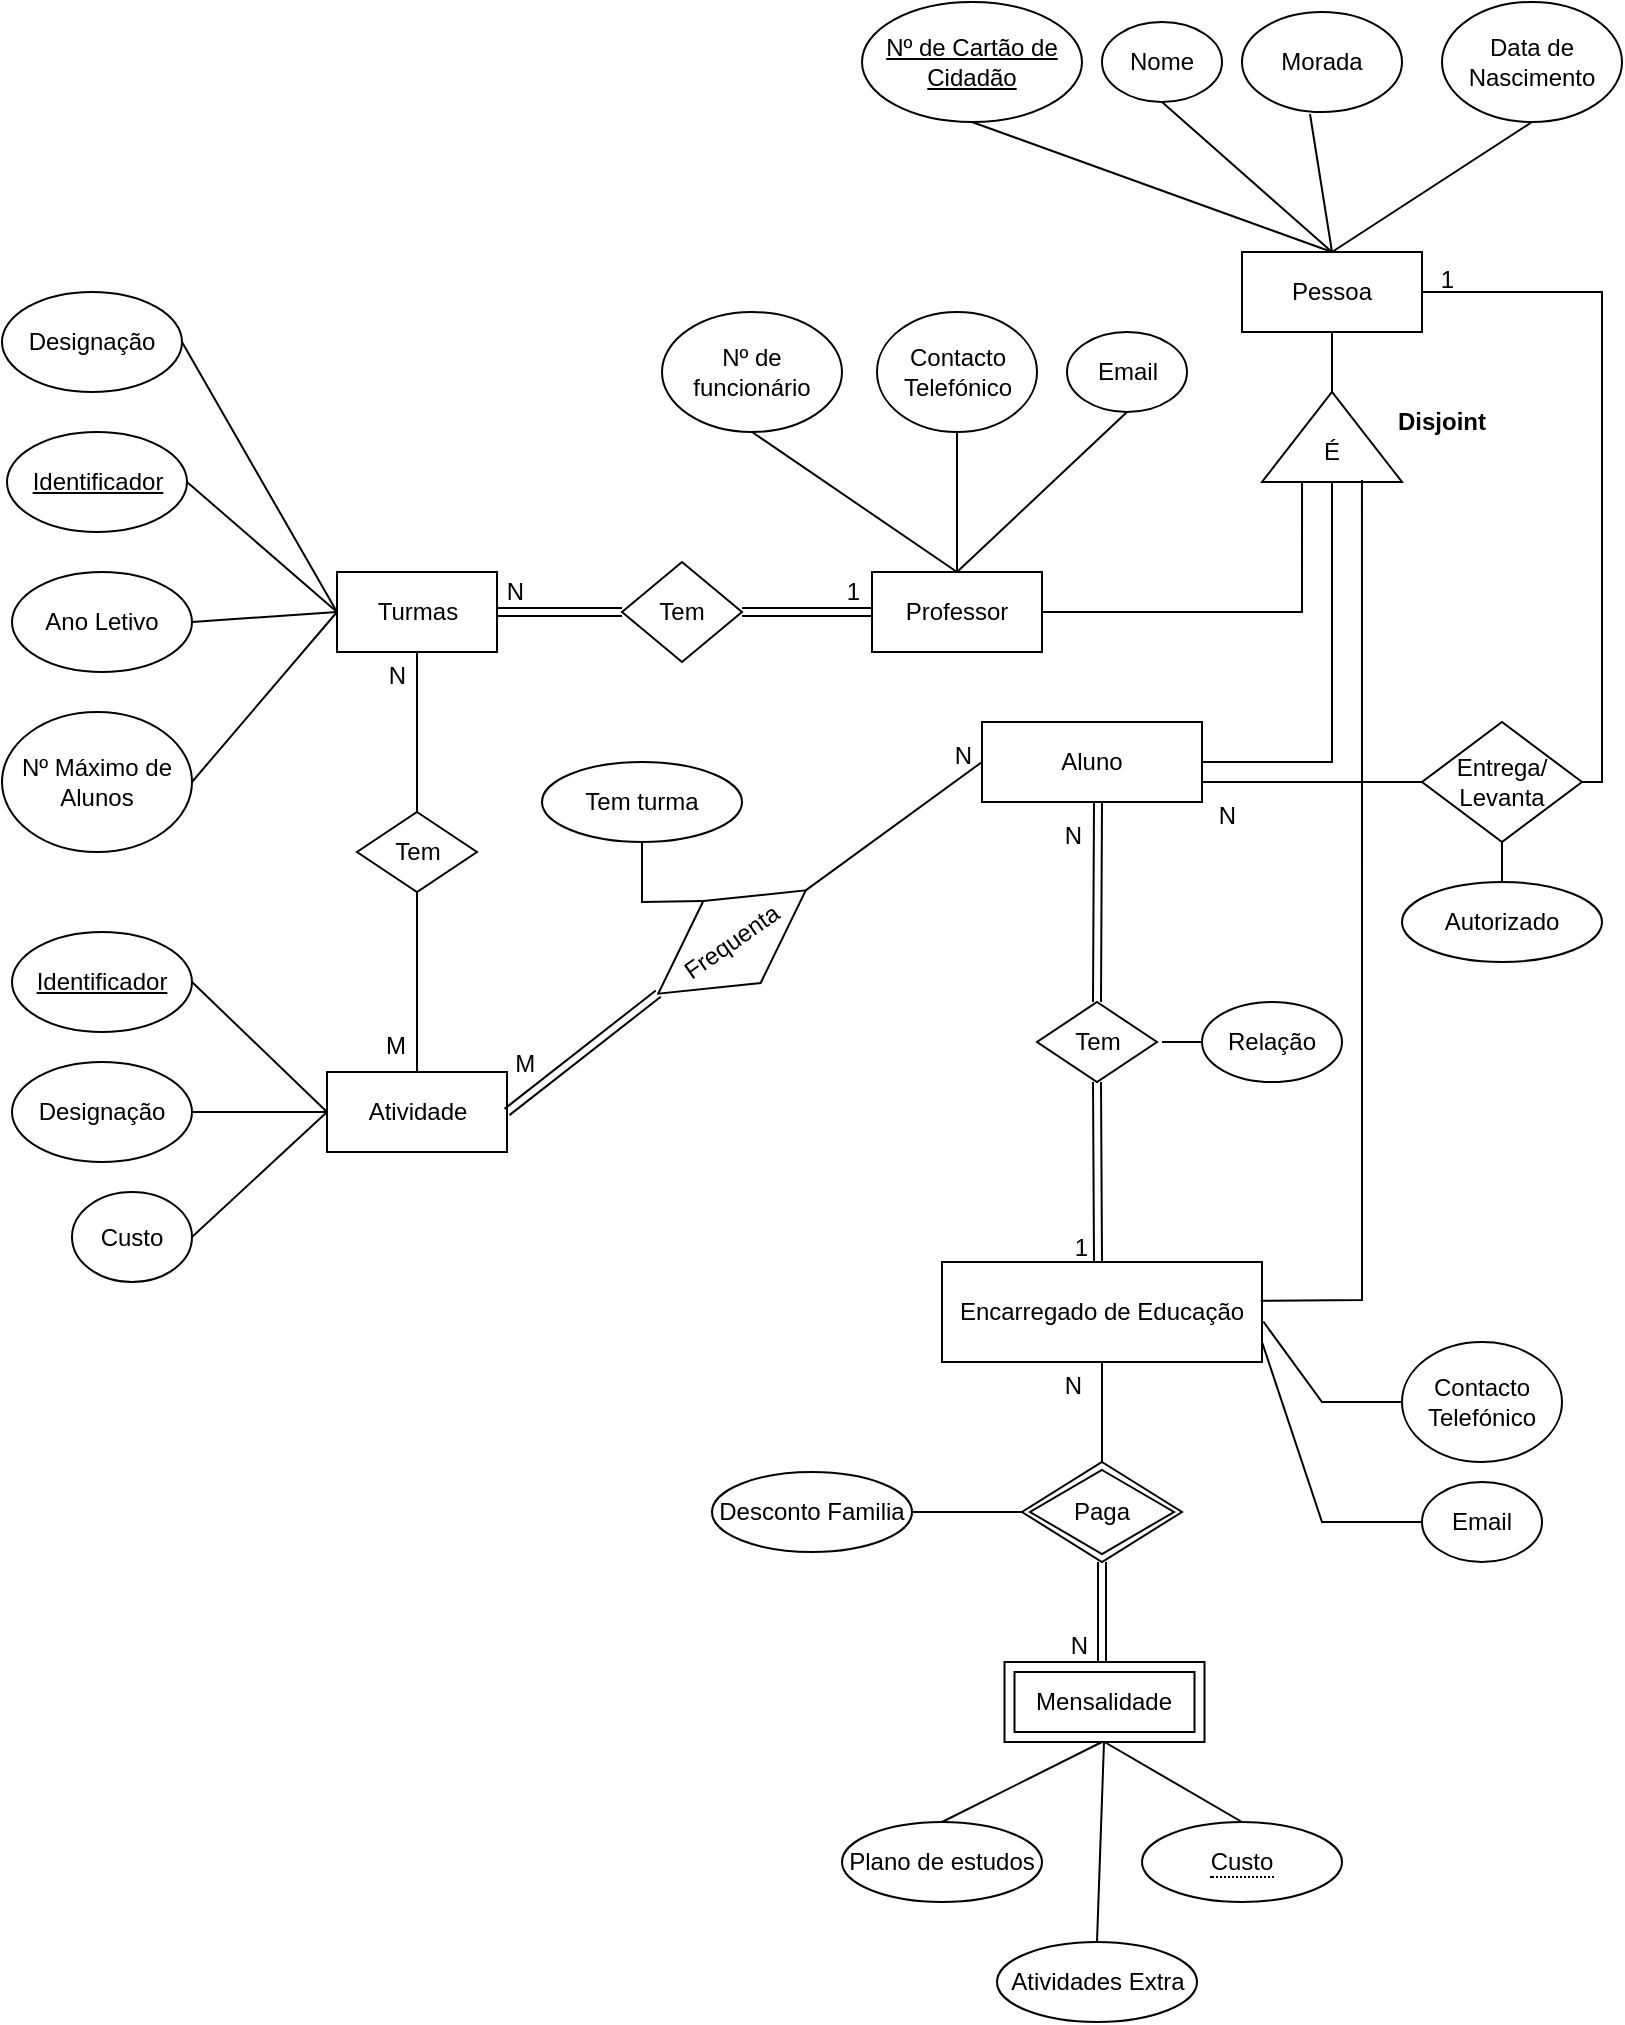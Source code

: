<mxfile version="17.2.4" type="google"><diagram id="OnoSHxU1XPL7rdx64dSv" name="Page-1"><mxGraphModel grid="1" page="1" gridSize="10" guides="1" tooltips="1" connect="1" arrows="1" fold="1" pageScale="1" pageWidth="850" pageHeight="1100" math="0" shadow="0"><root><mxCell id="0"/><mxCell id="1" parent="0"/><mxCell id="wzfatvafW-wbqRAE2F87-1" value="Turmas" style="rounded=0;whiteSpace=wrap;html=1;" vertex="1" parent="1"><mxGeometry x="187.5" y="295" width="80" height="40" as="geometry"/></mxCell><mxCell id="wzfatvafW-wbqRAE2F87-2" value="Ano Letivo" style="ellipse;whiteSpace=wrap;html=1;" vertex="1" parent="1"><mxGeometry x="25" y="295" width="90" height="50" as="geometry"/></mxCell><mxCell id="wzfatvafW-wbqRAE2F87-3" value="&lt;u&gt;Identificador&lt;/u&gt;" style="ellipse;whiteSpace=wrap;html=1;" vertex="1" parent="1"><mxGeometry x="22.5" y="225" width="90" height="50" as="geometry"/></mxCell><mxCell id="wzfatvafW-wbqRAE2F87-4" value="Designação" style="ellipse;whiteSpace=wrap;html=1;" vertex="1" parent="1"><mxGeometry x="20" y="155" width="90" height="50" as="geometry"/></mxCell><mxCell id="wzfatvafW-wbqRAE2F87-5" value="Nº Máximo de Alunos" style="ellipse;whiteSpace=wrap;html=1;" vertex="1" parent="1"><mxGeometry x="20" y="365" width="95" height="70" as="geometry"/></mxCell><mxCell id="wzfatvafW-wbqRAE2F87-6" value="" style="endArrow=none;html=1;rounded=0;exitX=1;exitY=0.5;exitDx=0;exitDy=0;entryX=0;entryY=0.5;entryDx=0;entryDy=0;" edge="1" parent="1" source="wzfatvafW-wbqRAE2F87-5" target="wzfatvafW-wbqRAE2F87-1"><mxGeometry relative="1" as="geometry"><mxPoint x="202.5" y="445" as="sourcePoint"/><mxPoint x="362.5" y="445" as="targetPoint"/></mxGeometry></mxCell><mxCell id="wzfatvafW-wbqRAE2F87-7" value="" style="endArrow=none;html=1;rounded=0;exitX=1;exitY=0.5;exitDx=0;exitDy=0;entryX=0;entryY=0.5;entryDx=0;entryDy=0;" edge="1" parent="1" source="wzfatvafW-wbqRAE2F87-2" target="wzfatvafW-wbqRAE2F87-1"><mxGeometry relative="1" as="geometry"><mxPoint x="152.5" y="455" as="sourcePoint"/><mxPoint x="312.5" y="455" as="targetPoint"/></mxGeometry></mxCell><mxCell id="wzfatvafW-wbqRAE2F87-8" value="" style="endArrow=none;html=1;rounded=0;exitX=1;exitY=0.5;exitDx=0;exitDy=0;entryX=0;entryY=0.5;entryDx=0;entryDy=0;" edge="1" parent="1" source="wzfatvafW-wbqRAE2F87-3" target="wzfatvafW-wbqRAE2F87-1"><mxGeometry relative="1" as="geometry"><mxPoint x="212.5" y="475" as="sourcePoint"/><mxPoint x="372.5" y="475" as="targetPoint"/></mxGeometry></mxCell><mxCell id="wzfatvafW-wbqRAE2F87-9" value="" style="endArrow=none;html=1;rounded=0;exitX=1;exitY=0.5;exitDx=0;exitDy=0;entryX=0;entryY=0.5;entryDx=0;entryDy=0;" edge="1" parent="1" source="wzfatvafW-wbqRAE2F87-4" target="wzfatvafW-wbqRAE2F87-1"><mxGeometry relative="1" as="geometry"><mxPoint x="222.5" y="485" as="sourcePoint"/><mxPoint x="382.5" y="485" as="targetPoint"/></mxGeometry></mxCell><mxCell id="gY44GSMluZBXVBEG5Nj5-1" value="Atividade" style="rounded=0;whiteSpace=wrap;html=1;" vertex="1" parent="1"><mxGeometry x="182.5" y="545" width="90" height="40" as="geometry"/></mxCell><mxCell id="gY44GSMluZBXVBEG5Nj5-2" value="&lt;u&gt;Identificador&lt;/u&gt;" style="ellipse;whiteSpace=wrap;html=1;" vertex="1" parent="1"><mxGeometry x="25" y="475" width="90" height="50" as="geometry"/></mxCell><mxCell id="gY44GSMluZBXVBEG5Nj5-3" value="Designação" style="ellipse;whiteSpace=wrap;html=1;" vertex="1" parent="1"><mxGeometry x="25" y="540" width="90" height="50" as="geometry"/></mxCell><mxCell id="gY44GSMluZBXVBEG5Nj5-4" value="Custo" style="ellipse;whiteSpace=wrap;html=1;" vertex="1" parent="1"><mxGeometry x="55" y="605" width="60" height="45" as="geometry"/></mxCell><mxCell id="gY44GSMluZBXVBEG5Nj5-5" value="" style="endArrow=none;html=1;rounded=0;exitX=1;exitY=0.5;exitDx=0;exitDy=0;entryX=0;entryY=0.5;entryDx=0;entryDy=0;" edge="1" parent="1" source="gY44GSMluZBXVBEG5Nj5-3" target="gY44GSMluZBXVBEG5Nj5-1"><mxGeometry relative="1" as="geometry"><mxPoint x="242.5" y="685" as="sourcePoint"/><mxPoint x="402.5" y="685" as="targetPoint"/></mxGeometry></mxCell><mxCell id="gY44GSMluZBXVBEG5Nj5-6" value="" style="endArrow=none;html=1;rounded=0;exitX=1;exitY=0.5;exitDx=0;exitDy=0;entryX=0;entryY=0.5;entryDx=0;entryDy=0;" edge="1" parent="1" source="gY44GSMluZBXVBEG5Nj5-4" target="gY44GSMluZBXVBEG5Nj5-1"><mxGeometry relative="1" as="geometry"><mxPoint x="182.5" y="665" as="sourcePoint"/><mxPoint x="342.5" y="665" as="targetPoint"/></mxGeometry></mxCell><mxCell id="gY44GSMluZBXVBEG5Nj5-7" value="" style="endArrow=none;html=1;rounded=0;exitX=1;exitY=0.5;exitDx=0;exitDy=0;entryX=0;entryY=0.5;entryDx=0;entryDy=0;" edge="1" parent="1" source="gY44GSMluZBXVBEG5Nj5-2" target="gY44GSMluZBXVBEG5Nj5-1"><mxGeometry relative="1" as="geometry"><mxPoint x="162.5" y="495" as="sourcePoint"/><mxPoint x="322.5" y="495" as="targetPoint"/></mxGeometry></mxCell><mxCell id="gY44GSMluZBXVBEG5Nj5-8" value="Aluno" style="rounded=0;whiteSpace=wrap;html=1;" vertex="1" parent="1"><mxGeometry x="510" y="370" width="110" height="40" as="geometry"/></mxCell><mxCell id="gY44GSMluZBXVBEG5Nj5-9" value="&lt;u&gt;Nº de Cartão de Cidadão&lt;/u&gt;" style="ellipse;whiteSpace=wrap;html=1;" vertex="1" parent="1"><mxGeometry x="450" y="10" width="110" height="60" as="geometry"/></mxCell><mxCell id="gY44GSMluZBXVBEG5Nj5-10" value="Morada" style="ellipse;whiteSpace=wrap;html=1;" vertex="1" parent="1"><mxGeometry x="640" y="15" width="80" height="50" as="geometry"/></mxCell><mxCell id="gY44GSMluZBXVBEG5Nj5-11" value="Data de Nascimento" style="ellipse;whiteSpace=wrap;html=1;" vertex="1" parent="1"><mxGeometry x="740" y="10" width="90" height="60" as="geometry"/></mxCell><mxCell id="gY44GSMluZBXVBEG5Nj5-15" value="Professor" style="rounded=0;whiteSpace=wrap;html=1;" vertex="1" parent="1"><mxGeometry x="455" y="295" width="85" height="40" as="geometry"/></mxCell><mxCell id="gY44GSMluZBXVBEG5Nj5-16" value="Nº de funcionário" style="ellipse;whiteSpace=wrap;html=1;" vertex="1" parent="1"><mxGeometry x="350" y="165" width="90" height="60" as="geometry"/></mxCell><mxCell id="gY44GSMluZBXVBEG5Nj5-17" value="Nome" style="ellipse;whiteSpace=wrap;html=1;" vertex="1" parent="1"><mxGeometry x="570" y="20" width="60" height="40" as="geometry"/></mxCell><mxCell id="gY44GSMluZBXVBEG5Nj5-21" value="Contacto Telefónico" style="ellipse;whiteSpace=wrap;html=1;" vertex="1" parent="1"><mxGeometry x="720" y="680" width="80" height="60" as="geometry"/></mxCell><mxCell id="gY44GSMluZBXVBEG5Nj5-22" value="Email" style="ellipse;whiteSpace=wrap;html=1;" vertex="1" parent="1"><mxGeometry x="730" y="750" width="60" height="40" as="geometry"/></mxCell><mxCell id="gY44GSMluZBXVBEG5Nj5-23" value="Pessoa" style="rounded=0;whiteSpace=wrap;html=1;" vertex="1" parent="1"><mxGeometry x="640" y="135" width="90" height="40" as="geometry"/></mxCell><mxCell id="gY44GSMluZBXVBEG5Nj5-24" value="" style="endArrow=none;html=1;rounded=0;exitX=0.5;exitY=0;exitDx=0;exitDy=0;entryX=0.5;entryY=1;entryDx=0;entryDy=0;" edge="1" parent="1" source="gY44GSMluZBXVBEG5Nj5-23" target="gY44GSMluZBXVBEG5Nj5-11"><mxGeometry relative="1" as="geometry"><mxPoint x="650" y="220" as="sourcePoint"/><mxPoint x="780" y="80" as="targetPoint"/></mxGeometry></mxCell><mxCell id="gY44GSMluZBXVBEG5Nj5-25" value="" style="endArrow=none;html=1;rounded=0;exitX=0.5;exitY=0;exitDx=0;exitDy=0;entryX=0.425;entryY=1.02;entryDx=0;entryDy=0;entryPerimeter=0;" edge="1" parent="1" source="gY44GSMluZBXVBEG5Nj5-23" target="gY44GSMluZBXVBEG5Nj5-10"><mxGeometry relative="1" as="geometry"><mxPoint x="510" y="280" as="sourcePoint"/><mxPoint x="670" y="280" as="targetPoint"/></mxGeometry></mxCell><mxCell id="gY44GSMluZBXVBEG5Nj5-26" value="" style="endArrow=none;html=1;rounded=0;exitX=0.5;exitY=0;exitDx=0;exitDy=0;entryX=0.5;entryY=1;entryDx=0;entryDy=0;" edge="1" parent="1" source="gY44GSMluZBXVBEG5Nj5-23" target="gY44GSMluZBXVBEG5Nj5-9"><mxGeometry relative="1" as="geometry"><mxPoint x="580" y="240" as="sourcePoint"/><mxPoint x="740" y="240" as="targetPoint"/></mxGeometry></mxCell><mxCell id="gY44GSMluZBXVBEG5Nj5-27" value="" style="endArrow=none;html=1;rounded=0;exitX=0.5;exitY=0;exitDx=0;exitDy=0;entryX=0.5;entryY=1;entryDx=0;entryDy=0;" edge="1" parent="1" source="gY44GSMluZBXVBEG5Nj5-23" target="gY44GSMluZBXVBEG5Nj5-17"><mxGeometry relative="1" as="geometry"><mxPoint x="560" y="250" as="sourcePoint"/><mxPoint x="720" y="250" as="targetPoint"/></mxGeometry></mxCell><mxCell id="gY44GSMluZBXVBEG5Nj5-28" value="Tem" style="shape=rhombus;perimeter=rhombusPerimeter;whiteSpace=wrap;html=1;align=center;" vertex="1" parent="1"><mxGeometry x="197.5" y="415" width="60" height="40" as="geometry"/></mxCell><mxCell id="gY44GSMluZBXVBEG5Nj5-29" value="" style="endArrow=none;html=1;rounded=0;exitX=0.5;exitY=1;exitDx=0;exitDy=0;entryX=0.5;entryY=0;entryDx=0;entryDy=0;" edge="1" parent="1" source="gY44GSMluZBXVBEG5Nj5-28" target="gY44GSMluZBXVBEG5Nj5-1"><mxGeometry relative="1" as="geometry"><mxPoint x="252.5" y="485" as="sourcePoint"/><mxPoint x="412.5" y="485" as="targetPoint"/></mxGeometry></mxCell><mxCell id="gY44GSMluZBXVBEG5Nj5-30" value="M" style="resizable=0;html=1;align=right;verticalAlign=bottom;" connectable="0" vertex="1" parent="gY44GSMluZBXVBEG5Nj5-29"><mxGeometry x="1" relative="1" as="geometry"><mxPoint x="-5" y="-5" as="offset"/></mxGeometry></mxCell><mxCell id="gY44GSMluZBXVBEG5Nj5-31" value="" style="endArrow=none;html=1;rounded=0;exitX=0.5;exitY=0;exitDx=0;exitDy=0;entryX=0.5;entryY=1;entryDx=0;entryDy=0;" edge="1" parent="1" source="gY44GSMluZBXVBEG5Nj5-28" target="wzfatvafW-wbqRAE2F87-1"><mxGeometry relative="1" as="geometry"><mxPoint x="262.5" y="415" as="sourcePoint"/><mxPoint x="422.5" y="415" as="targetPoint"/></mxGeometry></mxCell><mxCell id="gY44GSMluZBXVBEG5Nj5-32" value="N" style="resizable=0;html=1;align=right;verticalAlign=bottom;" connectable="0" vertex="1" parent="gY44GSMluZBXVBEG5Nj5-31"><mxGeometry x="1" relative="1" as="geometry"><mxPoint x="-5" y="20" as="offset"/></mxGeometry></mxCell><mxCell id="gY44GSMluZBXVBEG5Nj5-37" value="" style="group" connectable="0" vertex="1" parent="1"><mxGeometry x="650" y="205" width="70" height="45" as="geometry"/></mxCell><mxCell id="gY44GSMluZBXVBEG5Nj5-38" value="" style="group" connectable="0" vertex="1" parent="gY44GSMluZBXVBEG5Nj5-37"><mxGeometry width="70" height="45" as="geometry"/></mxCell><mxCell id="gY44GSMluZBXVBEG5Nj5-34" value="" style="verticalLabelPosition=bottom;verticalAlign=top;html=1;shape=mxgraph.basic.acute_triangle;dx=0.5;" vertex="1" parent="gY44GSMluZBXVBEG5Nj5-38"><mxGeometry width="70" height="45" as="geometry"/></mxCell><mxCell id="gY44GSMluZBXVBEG5Nj5-35" value="É" style="text;html=1;strokeColor=none;fillColor=none;align=center;verticalAlign=middle;whiteSpace=wrap;rounded=0;" vertex="1" parent="gY44GSMluZBXVBEG5Nj5-38"><mxGeometry x="14" y="19.996" width="42" height="19.286" as="geometry"/></mxCell><mxCell id="gY44GSMluZBXVBEG5Nj5-41" value="Encarregado de Educação" style="rounded=0;whiteSpace=wrap;html=1;" vertex="1" parent="1"><mxGeometry x="490" y="640" width="160" height="50" as="geometry"/></mxCell><mxCell id="gY44GSMluZBXVBEG5Nj5-42" value="" style="endArrow=none;html=1;rounded=0;exitX=1;exitY=0.5;exitDx=0;exitDy=0;entryX=0.286;entryY=1;entryDx=0;entryDy=0;entryPerimeter=0;" edge="1" parent="1" source="gY44GSMluZBXVBEG5Nj5-15" target="gY44GSMluZBXVBEG5Nj5-34"><mxGeometry relative="1" as="geometry"><mxPoint x="370" y="360" as="sourcePoint"/><mxPoint x="610" y="250" as="targetPoint"/><Array as="points"><mxPoint x="610" y="315"/><mxPoint x="670" y="315"/></Array></mxGeometry></mxCell><mxCell id="gY44GSMluZBXVBEG5Nj5-43" value="" style="endArrow=none;html=1;rounded=0;exitX=1;exitY=0.5;exitDx=0;exitDy=0;entryX=0.5;entryY=1;entryDx=0;entryDy=0;entryPerimeter=0;" edge="1" parent="1" source="gY44GSMluZBXVBEG5Nj5-8" target="gY44GSMluZBXVBEG5Nj5-34"><mxGeometry relative="1" as="geometry"><mxPoint x="490" y="590" as="sourcePoint"/><mxPoint x="650" y="590" as="targetPoint"/><Array as="points"><mxPoint x="685" y="390"/></Array></mxGeometry></mxCell><mxCell id="gY44GSMluZBXVBEG5Nj5-44" value="" style="endArrow=none;html=1;rounded=0;exitX=0.996;exitY=0.388;exitDx=0;exitDy=0;entryX=0.714;entryY=0.978;entryDx=0;entryDy=0;entryPerimeter=0;exitPerimeter=0;" edge="1" parent="1" source="gY44GSMluZBXVBEG5Nj5-41" target="gY44GSMluZBXVBEG5Nj5-34"><mxGeometry relative="1" as="geometry"><mxPoint x="530" y="630" as="sourcePoint"/><mxPoint x="690" y="630" as="targetPoint"/><Array as="points"><mxPoint x="700" y="659"/><mxPoint x="700" y="480"/></Array></mxGeometry></mxCell><mxCell id="gY44GSMluZBXVBEG5Nj5-45" value="" style="endArrow=none;html=1;rounded=0;exitX=0.5;exitY=1;exitDx=0;exitDy=0;entryX=0;entryY=0;entryDx=35;entryDy=0;entryPerimeter=0;" edge="1" parent="1" source="gY44GSMluZBXVBEG5Nj5-23" target="gY44GSMluZBXVBEG5Nj5-34"><mxGeometry relative="1" as="geometry"><mxPoint x="480" y="590" as="sourcePoint"/><mxPoint x="640" y="590" as="targetPoint"/></mxGeometry></mxCell><mxCell id="gY44GSMluZBXVBEG5Nj5-46" value="Frequenta" style="shape=rhombus;perimeter=rhombusPerimeter;whiteSpace=wrap;html=1;align=center;rotation=-35;" vertex="1" parent="1"><mxGeometry x="340" y="455" width="90" height="50" as="geometry"/></mxCell><mxCell id="gY44GSMluZBXVBEG5Nj5-47" value="Entrega/&lt;br&gt;Levanta" style="shape=rhombus;perimeter=rhombusPerimeter;whiteSpace=wrap;html=1;align=center;" vertex="1" parent="1"><mxGeometry x="730" y="370" width="80" height="60" as="geometry"/></mxCell><mxCell id="gY44GSMluZBXVBEG5Nj5-48" value="" style="endArrow=none;html=1;rounded=0;exitX=1;exitY=0.5;exitDx=0;exitDy=0;entryX=0;entryY=0.5;entryDx=0;entryDy=0;" edge="1" parent="1" source="gY44GSMluZBXVBEG5Nj5-46" target="gY44GSMluZBXVBEG5Nj5-8"><mxGeometry relative="1" as="geometry"><mxPoint x="390" y="500" as="sourcePoint"/><mxPoint x="550" y="500" as="targetPoint"/></mxGeometry></mxCell><mxCell id="gY44GSMluZBXVBEG5Nj5-49" value="N" style="resizable=0;html=1;align=right;verticalAlign=bottom;" connectable="0" vertex="1" parent="gY44GSMluZBXVBEG5Nj5-48"><mxGeometry x="1" relative="1" as="geometry"><mxPoint x="-4" y="5" as="offset"/></mxGeometry></mxCell><mxCell id="gY44GSMluZBXVBEG5Nj5-52" value="" style="shape=link;html=1;rounded=0;exitX=1;exitY=0.5;exitDx=0;exitDy=0;entryX=0;entryY=0.5;entryDx=0;entryDy=0;" edge="1" parent="1" source="gY44GSMluZBXVBEG5Nj5-1" target="gY44GSMluZBXVBEG5Nj5-46"><mxGeometry relative="1" as="geometry"><mxPoint x="300" y="620" as="sourcePoint"/><mxPoint x="460" y="620" as="targetPoint"/></mxGeometry></mxCell><mxCell id="gY44GSMluZBXVBEG5Nj5-53" value="M&amp;nbsp;" style="resizable=0;html=1;align=right;verticalAlign=bottom;" connectable="0" vertex="1" parent="gY44GSMluZBXVBEG5Nj5-52"><mxGeometry x="1" relative="1" as="geometry"><mxPoint x="-58" y="44" as="offset"/></mxGeometry></mxCell><mxCell id="gY44GSMluZBXVBEG5Nj5-54" value="Tem" style="shape=rhombus;perimeter=rhombusPerimeter;whiteSpace=wrap;html=1;align=center;" vertex="1" parent="1"><mxGeometry x="537.5" y="510" width="60" height="40" as="geometry"/></mxCell><mxCell id="gY44GSMluZBXVBEG5Nj5-55" value="Relação" style="ellipse;whiteSpace=wrap;html=1;" vertex="1" parent="1"><mxGeometry x="620" y="510" width="70" height="40" as="geometry"/></mxCell><mxCell id="gY44GSMluZBXVBEG5Nj5-56" value="" style="shape=link;html=1;rounded=0;exitX=0.5;exitY=1;exitDx=0;exitDy=0;" edge="1" parent="1" source="gY44GSMluZBXVBEG5Nj5-54"><mxGeometry relative="1" as="geometry"><mxPoint x="310" y="720" as="sourcePoint"/><mxPoint x="568" y="640" as="targetPoint"/></mxGeometry></mxCell><mxCell id="gY44GSMluZBXVBEG5Nj5-57" value="1" style="resizable=0;html=1;align=right;verticalAlign=bottom;" connectable="0" vertex="1" parent="gY44GSMluZBXVBEG5Nj5-56"><mxGeometry x="1" relative="1" as="geometry"><mxPoint x="-4" y="2" as="offset"/></mxGeometry></mxCell><mxCell id="gY44GSMluZBXVBEG5Nj5-58" value="" style="shape=link;html=1;rounded=0;exitX=0.5;exitY=0;exitDx=0;exitDy=0;" edge="1" parent="1" source="gY44GSMluZBXVBEG5Nj5-54"><mxGeometry relative="1" as="geometry"><mxPoint x="330" y="770" as="sourcePoint"/><mxPoint x="568" y="410" as="targetPoint"/></mxGeometry></mxCell><mxCell id="gY44GSMluZBXVBEG5Nj5-59" value="N" style="resizable=0;html=1;align=right;verticalAlign=bottom;" connectable="0" vertex="1" parent="gY44GSMluZBXVBEG5Nj5-58"><mxGeometry x="1" relative="1" as="geometry"><mxPoint x="-7" y="25" as="offset"/></mxGeometry></mxCell><mxCell id="gY44GSMluZBXVBEG5Nj5-60" value="" style="endArrow=none;html=1;rounded=0;exitX=0;exitY=0.5;exitDx=0;exitDy=0;entryX=1;entryY=0.75;entryDx=0;entryDy=0;" edge="1" parent="1" source="gY44GSMluZBXVBEG5Nj5-47" target="gY44GSMluZBXVBEG5Nj5-8"><mxGeometry relative="1" as="geometry"><mxPoint x="570" y="440" as="sourcePoint"/><mxPoint x="603" y="410" as="targetPoint"/></mxGeometry></mxCell><mxCell id="gY44GSMluZBXVBEG5Nj5-61" value="N" style="resizable=0;html=1;align=right;verticalAlign=bottom;" connectable="0" vertex="1" parent="gY44GSMluZBXVBEG5Nj5-60"><mxGeometry x="1" relative="1" as="geometry"><mxPoint x="17" y="25" as="offset"/></mxGeometry></mxCell><mxCell id="gY44GSMluZBXVBEG5Nj5-62" value="" style="endArrow=none;html=1;rounded=0;exitX=1;exitY=0.5;exitDx=0;exitDy=0;entryX=1;entryY=0.5;entryDx=0;entryDy=0;" edge="1" parent="1" source="gY44GSMluZBXVBEG5Nj5-47" target="gY44GSMluZBXVBEG5Nj5-23"><mxGeometry relative="1" as="geometry"><mxPoint x="400" y="790" as="sourcePoint"/><mxPoint x="560" y="790" as="targetPoint"/><Array as="points"><mxPoint x="820" y="400"/><mxPoint x="820" y="155"/></Array></mxGeometry></mxCell><mxCell id="gY44GSMluZBXVBEG5Nj5-63" value="1" style="resizable=0;html=1;align=right;verticalAlign=bottom;" connectable="0" vertex="1" parent="gY44GSMluZBXVBEG5Nj5-62"><mxGeometry x="1" relative="1" as="geometry"><mxPoint x="16" y="2" as="offset"/></mxGeometry></mxCell><mxCell id="gY44GSMluZBXVBEG5Nj5-64" value="" style="endArrow=none;html=1;rounded=0;exitX=0;exitY=0.5;exitDx=0;exitDy=0;" edge="1" parent="1" source="gY44GSMluZBXVBEG5Nj5-22"><mxGeometry relative="1" as="geometry"><mxPoint x="520" y="830" as="sourcePoint"/><mxPoint x="650" y="680" as="targetPoint"/><Array as="points"><mxPoint x="680" y="770"/></Array></mxGeometry></mxCell><mxCell id="gY44GSMluZBXVBEG5Nj5-65" value="" style="endArrow=none;html=1;rounded=0;exitX=1.004;exitY=0.595;exitDx=0;exitDy=0;entryX=0;entryY=0.5;entryDx=0;entryDy=0;exitPerimeter=0;" edge="1" parent="1" source="gY44GSMluZBXVBEG5Nj5-41" target="gY44GSMluZBXVBEG5Nj5-21"><mxGeometry relative="1" as="geometry"><mxPoint x="580" y="840" as="sourcePoint"/><mxPoint x="740" y="840" as="targetPoint"/><Array as="points"><mxPoint x="680" y="710"/></Array></mxGeometry></mxCell><mxCell id="gY44GSMluZBXVBEG5Nj5-66" value="Contacto Telefónico" style="ellipse;whiteSpace=wrap;html=1;" vertex="1" parent="1"><mxGeometry x="457.5" y="165" width="80" height="60" as="geometry"/></mxCell><mxCell id="gY44GSMluZBXVBEG5Nj5-67" value="Email" style="ellipse;whiteSpace=wrap;html=1;" vertex="1" parent="1"><mxGeometry x="552.5" y="175" width="60" height="40" as="geometry"/></mxCell><mxCell id="gY44GSMluZBXVBEG5Nj5-68" value="" style="endArrow=none;html=1;rounded=0;exitX=0.5;exitY=1;exitDx=0;exitDy=0;entryX=0.5;entryY=0;entryDx=0;entryDy=0;" edge="1" parent="1" source="gY44GSMluZBXVBEG5Nj5-66" target="gY44GSMluZBXVBEG5Nj5-15"><mxGeometry relative="1" as="geometry"><mxPoint x="370" y="320" as="sourcePoint"/><mxPoint x="530" y="320" as="targetPoint"/></mxGeometry></mxCell><mxCell id="gY44GSMluZBXVBEG5Nj5-69" value="" style="endArrow=none;html=1;rounded=0;entryX=0.5;entryY=1;entryDx=0;entryDy=0;exitX=0.5;exitY=0;exitDx=0;exitDy=0;" edge="1" parent="1" source="gY44GSMluZBXVBEG5Nj5-15" target="gY44GSMluZBXVBEG5Nj5-67"><mxGeometry relative="1" as="geometry"><mxPoint x="360" y="330" as="sourcePoint"/><mxPoint x="520" y="330" as="targetPoint"/></mxGeometry></mxCell><mxCell id="gY44GSMluZBXVBEG5Nj5-70" value="Tem" style="shape=rhombus;perimeter=rhombusPerimeter;whiteSpace=wrap;html=1;align=center;" vertex="1" parent="1"><mxGeometry x="330" y="290" width="60" height="50" as="geometry"/></mxCell><mxCell id="gY44GSMluZBXVBEG5Nj5-71" value="" style="shape=link;html=1;rounded=0;exitX=0;exitY=0.5;exitDx=0;exitDy=0;entryX=1;entryY=0.5;entryDx=0;entryDy=0;" edge="1" parent="1" source="gY44GSMluZBXVBEG5Nj5-70" target="wzfatvafW-wbqRAE2F87-1"><mxGeometry relative="1" as="geometry"><mxPoint x="300" y="370" as="sourcePoint"/><mxPoint x="460" y="370" as="targetPoint"/></mxGeometry></mxCell><mxCell id="gY44GSMluZBXVBEG5Nj5-72" value="N" style="resizable=0;html=1;align=right;verticalAlign=bottom;" connectable="0" vertex="1" parent="gY44GSMluZBXVBEG5Nj5-71"><mxGeometry x="1" relative="1" as="geometry"><mxPoint x="14" y="-2" as="offset"/></mxGeometry></mxCell><mxCell id="gY44GSMluZBXVBEG5Nj5-73" value="" style="shape=link;html=1;rounded=0;exitX=1;exitY=0.5;exitDx=0;exitDy=0;entryX=0;entryY=0.5;entryDx=0;entryDy=0;" edge="1" parent="1" source="gY44GSMluZBXVBEG5Nj5-70" target="gY44GSMluZBXVBEG5Nj5-15"><mxGeometry relative="1" as="geometry"><mxPoint x="300" y="390" as="sourcePoint"/><mxPoint x="460" y="390" as="targetPoint"/></mxGeometry></mxCell><mxCell id="gY44GSMluZBXVBEG5Nj5-74" value="1" style="resizable=0;html=1;align=right;verticalAlign=bottom;" connectable="0" vertex="1" parent="gY44GSMluZBXVBEG5Nj5-73"><mxGeometry x="1" relative="1" as="geometry"><mxPoint x="-6" y="-2" as="offset"/></mxGeometry></mxCell><mxCell id="gY44GSMluZBXVBEG5Nj5-77" value="" style="endArrow=none;html=1;rounded=0;exitX=0.5;exitY=1;exitDx=0;exitDy=0;entryX=0.5;entryY=0;entryDx=0;entryDy=0;" edge="1" parent="1" source="gY44GSMluZBXVBEG5Nj5-16" target="gY44GSMluZBXVBEG5Nj5-15"><mxGeometry relative="1" as="geometry"><mxPoint x="390" y="260" as="sourcePoint"/><mxPoint x="550" y="260" as="targetPoint"/></mxGeometry></mxCell><mxCell id="fWySY6S_jMtT5jlYwoTu-1" value="" style="endArrow=none;html=1;rounded=0;exitX=0;exitY=0.5;exitDx=0;exitDy=0;" edge="1" parent="1" source="gY44GSMluZBXVBEG5Nj5-55"><mxGeometry relative="1" as="geometry"><mxPoint x="440" y="630" as="sourcePoint"/><mxPoint x="600" y="530" as="targetPoint"/></mxGeometry></mxCell><mxCell id="B2uJ37YMYg6h8RKEiF41-1" value="&lt;b&gt;Disjoint&lt;/b&gt;" style="text;html=1;strokeColor=none;fillColor=none;align=center;verticalAlign=middle;whiteSpace=wrap;rounded=0;" vertex="1" parent="1"><mxGeometry x="710" y="205" width="60" height="30" as="geometry"/></mxCell><mxCell id="fWySY6S_jMtT5jlYwoTu-3" value="Tem turma" style="ellipse;whiteSpace=wrap;html=1;align=center;" vertex="1" parent="1"><mxGeometry x="290" y="390" width="100" height="40" as="geometry"/></mxCell><mxCell id="fWySY6S_jMtT5jlYwoTu-4" value="" style="endArrow=none;html=1;rounded=0;exitX=0.5;exitY=1;exitDx=0;exitDy=0;entryX=0.5;entryY=0;entryDx=0;entryDy=0;" edge="1" parent="1" source="fWySY6S_jMtT5jlYwoTu-3" target="gY44GSMluZBXVBEG5Nj5-46"><mxGeometry relative="1" as="geometry"><mxPoint x="280" y="460" as="sourcePoint"/><mxPoint x="440" y="460" as="targetPoint"/><Array as="points"><mxPoint x="340" y="460"/></Array></mxGeometry></mxCell><mxCell id="fWySY6S_jMtT5jlYwoTu-6" value="Autorizado" style="ellipse;whiteSpace=wrap;html=1;align=center;" vertex="1" parent="1"><mxGeometry x="720" y="450" width="100" height="40" as="geometry"/></mxCell><mxCell id="fWySY6S_jMtT5jlYwoTu-7" value="" style="endArrow=none;html=1;rounded=0;exitX=0.5;exitY=1;exitDx=0;exitDy=0;entryX=0.5;entryY=0;entryDx=0;entryDy=0;" edge="1" parent="1" source="gY44GSMluZBXVBEG5Nj5-47" target="fWySY6S_jMtT5jlYwoTu-6"><mxGeometry relative="1" as="geometry"><mxPoint x="-50" y="760" as="sourcePoint"/><mxPoint x="110" y="760" as="targetPoint"/></mxGeometry></mxCell><mxCell id="Krd8mBfgYUeR0P8w83Da-11" value="Desconto Familia" style="ellipse;whiteSpace=wrap;html=1;align=center;" vertex="1" parent="1"><mxGeometry x="375" y="745" width="100" height="40" as="geometry"/></mxCell><mxCell id="Krd8mBfgYUeR0P8w83Da-12" value="" style="endArrow=none;html=1;rounded=0;exitX=1;exitY=0.5;exitDx=0;exitDy=0;entryX=0;entryY=0.5;entryDx=0;entryDy=0;" edge="1" parent="1" source="Krd8mBfgYUeR0P8w83Da-11" target="Krd8mBfgYUeR0P8w83Da-29"><mxGeometry relative="1" as="geometry"><mxPoint x="370" y="610" as="sourcePoint"/><mxPoint x="518.75" y="765" as="targetPoint"/></mxGeometry></mxCell><mxCell id="Krd8mBfgYUeR0P8w83Da-13" value="" style="shape=link;html=1;rounded=0;entryX=0.5;entryY=0;entryDx=0;entryDy=0;exitX=0.5;exitY=1;exitDx=0;exitDy=0;" edge="1" parent="1"><mxGeometry relative="1" as="geometry"><mxPoint x="570" y="790" as="sourcePoint"/><mxPoint x="570" y="840" as="targetPoint"/></mxGeometry></mxCell><mxCell id="Krd8mBfgYUeR0P8w83Da-14" value="N" style="resizable=0;html=1;align=right;verticalAlign=bottom;" connectable="0" vertex="1" parent="Krd8mBfgYUeR0P8w83Da-13"><mxGeometry x="1" relative="1" as="geometry"><mxPoint x="-7" as="offset"/></mxGeometry></mxCell><mxCell id="Krd8mBfgYUeR0P8w83Da-15" value="" style="endArrow=none;html=1;rounded=0;exitX=0.5;exitY=0;exitDx=0;exitDy=0;entryX=0.5;entryY=1;entryDx=0;entryDy=0;" edge="1" parent="1" target="gY44GSMluZBXVBEG5Nj5-41"><mxGeometry relative="1" as="geometry"><mxPoint x="570" y="740" as="sourcePoint"/><mxPoint x="530" y="510" as="targetPoint"/></mxGeometry></mxCell><mxCell id="Krd8mBfgYUeR0P8w83Da-16" value="N" style="resizable=0;html=1;align=right;verticalAlign=bottom;" connectable="0" vertex="1" parent="Krd8mBfgYUeR0P8w83Da-15"><mxGeometry x="1" relative="1" as="geometry"><mxPoint x="-10" y="20" as="offset"/></mxGeometry></mxCell><mxCell id="Krd8mBfgYUeR0P8w83Da-18" value="Plano de estudos" style="ellipse;whiteSpace=wrap;html=1;align=center;" vertex="1" parent="1"><mxGeometry x="440" y="920" width="100" height="40" as="geometry"/></mxCell><mxCell id="Krd8mBfgYUeR0P8w83Da-19" value="" style="endArrow=none;html=1;rounded=0;exitX=0.5;exitY=0;exitDx=0;exitDy=0;entryX=0.5;entryY=1;entryDx=0;entryDy=0;" edge="1" parent="1" source="Krd8mBfgYUeR0P8w83Da-18"><mxGeometry relative="1" as="geometry"><mxPoint x="370" y="710" as="sourcePoint"/><mxPoint x="570" y="880" as="targetPoint"/></mxGeometry></mxCell><mxCell id="Krd8mBfgYUeR0P8w83Da-22" value="&lt;span style=&quot;border-bottom: 1px dotted&quot;&gt;Custo&lt;/span&gt;" style="ellipse;whiteSpace=wrap;html=1;align=center;" vertex="1" parent="1"><mxGeometry x="590" y="920" width="100" height="40" as="geometry"/></mxCell><mxCell id="Krd8mBfgYUeR0P8w83Da-23" value="" style="endArrow=none;html=1;rounded=0;entryX=0.5;entryY=0;entryDx=0;entryDy=0;exitX=0.5;exitY=1;exitDx=0;exitDy=0;" edge="1" parent="1" target="Krd8mBfgYUeR0P8w83Da-22"><mxGeometry relative="1" as="geometry"><mxPoint x="571.25" y="880" as="sourcePoint"/><mxPoint x="410" y="710" as="targetPoint"/></mxGeometry></mxCell><mxCell id="Krd8mBfgYUeR0P8w83Da-25" value="Atividades Extra" style="ellipse;whiteSpace=wrap;html=1;align=center;" vertex="1" parent="1"><mxGeometry x="517.5" y="980" width="100" height="40" as="geometry"/></mxCell><mxCell id="Krd8mBfgYUeR0P8w83Da-26" value="" style="endArrow=none;html=1;rounded=0;exitX=0.5;exitY=0;exitDx=0;exitDy=0;" edge="1" parent="1" source="Krd8mBfgYUeR0P8w83Da-25"><mxGeometry relative="1" as="geometry"><mxPoint x="250" y="710" as="sourcePoint"/><mxPoint x="571" y="880" as="targetPoint"/></mxGeometry></mxCell><mxCell id="Krd8mBfgYUeR0P8w83Da-28" value="Mensalidade" style="shape=ext;margin=3;double=1;whiteSpace=wrap;html=1;align=center;" vertex="1" parent="1"><mxGeometry x="521.25" y="840" width="100" height="40" as="geometry"/></mxCell><mxCell id="Krd8mBfgYUeR0P8w83Da-29" value="Paga&lt;br&gt;" style="shape=rhombus;double=1;perimeter=rhombusPerimeter;whiteSpace=wrap;html=1;align=center;" vertex="1" parent="1"><mxGeometry x="530" y="740" width="80" height="50" as="geometry"/></mxCell></root></mxGraphModel></diagram></mxfile>